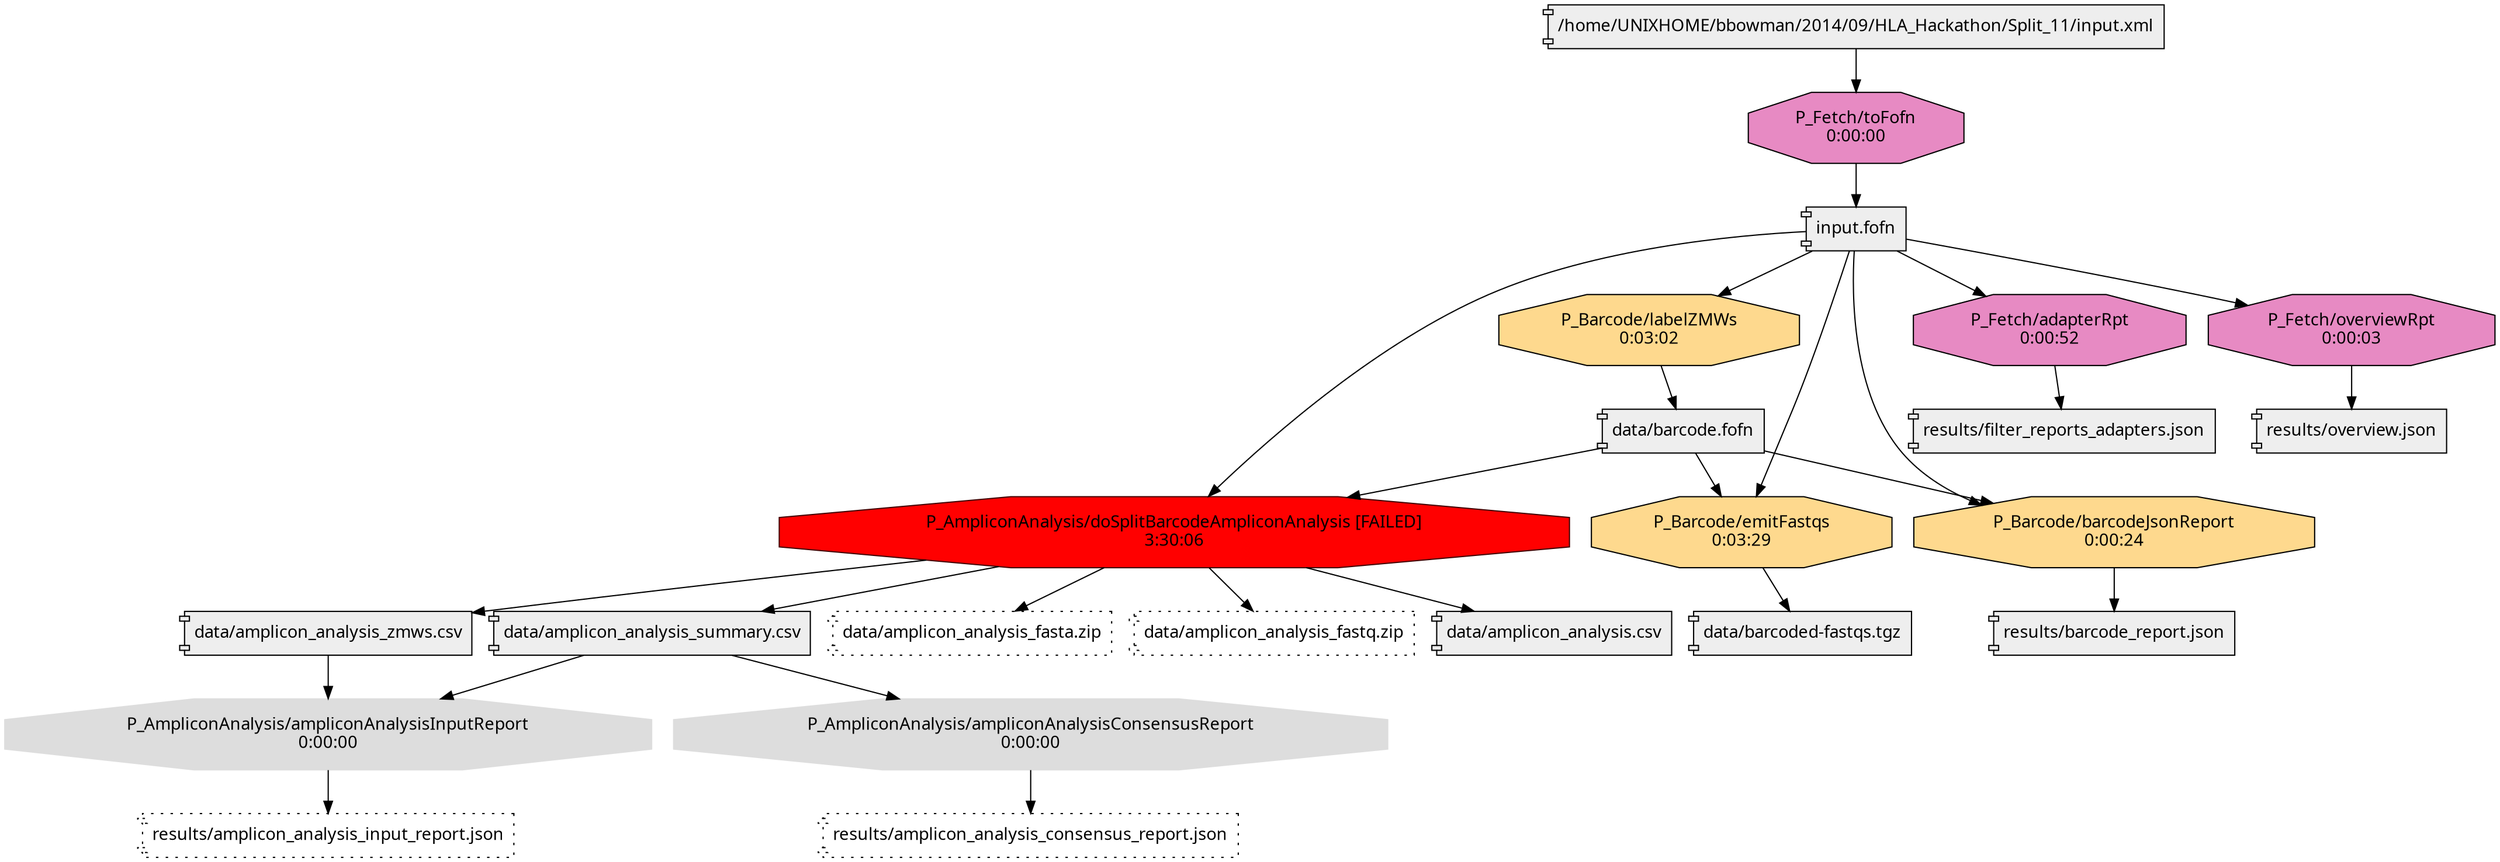 digraph "workflow://Anonymous/Workflow#summary" {
"task://Anonymous/P_AmpliconAnalysis/doSplitBarcodeAmpliconAnalysis" [shape=octagon, label="P_AmpliconAnalysis/doSplitBarcodeAmpliconAnalysis [FAILED]\n3:30:06", color="#440000", fillcolor="#FF0000", style=filled, fontname="Times New Roman"];

"file://Anonymous/data/amplicon_analysis.csv" [shape=component, label="data/amplicon_analysis.csv", fillcolor="#EEEEEE", style=filled, fontname="Times New Roman"];

"task://Anonymous/P_Barcode/emitFastqs" [shape=octagon, label="P_Barcode/emitFastqs\n0:03:29", color="#000000", fillcolor="#FED98E", style=filled, fontname="Times New Roman"];

"file://Anonymous/data/amplicon_analysis_summary.csv" [shape=component, label="data/amplicon_analysis_summary.csv", fillcolor="#EEEEEE", style=filled, fontname="Times New Roman"];

"task://Anonymous/P_Barcode/labelZMWs" [shape=octagon, label="P_Barcode/labelZMWs\n0:03:02", color="#000000", fillcolor="#FED98E", style=filled, fontname="Times New Roman"];

"task://Anonymous/P_Barcode/barcodeJsonReport" [shape=octagon, label="P_Barcode/barcodeJsonReport\n0:00:24", color="#000000", fillcolor="#FED98E", style=filled, fontname="Times New Roman"];

"task://Anonymous/P_AmpliconAnalysis/ampliconAnalysisInputReport" [shape=octagon, label="P_AmpliconAnalysis/ampliconAnalysisInputReport\n0:00:00", color="#DDDDDD", fillcolor="#DDDDDD", style=filled, fontname="Times New Roman"];

"file://Anonymous/results/amplicon_analysis_consensus_report.json" [shape=component, label="results/amplicon_analysis_consensus_report.json", fillcolor="#EEEEEE", style=dotted, fontname="Times New Roman"];

"file://Anonymous/results/overview.json" [shape=component, label="results/overview.json", fillcolor="#EEEEEE", style=filled, fontname="Times New Roman"];

"file://Anonymous/data/amplicon_analysis_fasta.zip" [shape=component, label="data/amplicon_analysis_fasta.zip", fillcolor="#EEEEEE", style=dotted, fontname="Times New Roman"];

"task://Anonymous/P_AmpliconAnalysis/ampliconAnalysisConsensusReport" [shape=octagon, label="P_AmpliconAnalysis/ampliconAnalysisConsensusReport\n0:00:00", color="#DDDDDD", fillcolor="#DDDDDD", style=filled, fontname="Times New Roman"];

"file://Anonymous/input.fofn" [shape=component, label="input.fofn", fillcolor="#EEEEEE", style=filled, fontname="Times New Roman"];

"file://Anonymous/results/barcode_report.json" [shape=component, label="results/barcode_report.json", fillcolor="#EEEEEE", style=filled, fontname="Times New Roman"];

"file://Anonymous/results/amplicon_analysis_input_report.json" [shape=component, label="results/amplicon_analysis_input_report.json", fillcolor="#EEEEEE", style=dotted, fontname="Times New Roman"];

"task://Anonymous/P_Fetch/adapterRpt" [shape=octagon, label="P_Fetch/adapterRpt\n0:00:52", color="#000000", fillcolor="#E78AC3", style=filled, fontname="Times New Roman"];

"file://Anonymous/data/barcoded-fastqs.tgz" [shape=component, label="data/barcoded-fastqs.tgz", fillcolor="#EEEEEE", style=filled, fontname="Times New Roman"];

"file://Anonymous/data/amplicon_analysis_fastq.zip" [shape=component, label="data/amplicon_analysis_fastq.zip", fillcolor="#EEEEEE", style=dotted, fontname="Times New Roman"];

"file://Anonymous/results/filter_reports_adapters.json" [shape=component, label="results/filter_reports_adapters.json", fillcolor="#EEEEEE", style=filled, fontname="Times New Roman"];

"task://Anonymous/P_Fetch/toFofn" [shape=octagon, label="P_Fetch/toFofn\n0:00:00", color="#000000", fillcolor="#E78AC3", style=filled, fontname="Times New Roman"];

"task://Anonymous/P_Fetch/overviewRpt" [shape=octagon, label="P_Fetch/overviewRpt\n0:00:03", color="#000000", fillcolor="#E78AC3", style=filled, fontname="Times New Roman"];

"file://Anonymous/data/amplicon_analysis_zmws.csv" [shape=component, label="data/amplicon_analysis_zmws.csv", fillcolor="#EEEEEE", style=filled, fontname="Times New Roman"];

"file://Anonymous//home/UNIXHOME/bbowman/2014/09/HLA_Hackathon/Split_11/input.xml" [shape=component, label="/home/UNIXHOME/bbowman/2014/09/HLA_Hackathon/Split_11/input.xml", fillcolor="#EEEEEE", style=filled, fontname="Times New Roman"];

"file://Anonymous/data/barcode.fofn" [shape=component, label="data/barcode.fofn", fillcolor="#EEEEEE", style=filled, fontname="Times New Roman"];
"task://Anonymous/P_AmpliconAnalysis/doSplitBarcodeAmpliconAnalysis" -> "file://Anonymous/data/amplicon_analysis_fasta.zip";
"task://Anonymous/P_AmpliconAnalysis/doSplitBarcodeAmpliconAnalysis" -> "file://Anonymous/data/amplicon_analysis_summary.csv";
"task://Anonymous/P_AmpliconAnalysis/ampliconAnalysisConsensusReport" -> "file://Anonymous/results/amplicon_analysis_consensus_report.json";
"file://Anonymous/input.fofn" -> "task://Anonymous/P_AmpliconAnalysis/doSplitBarcodeAmpliconAnalysis";
"task://Anonymous/P_AmpliconAnalysis/ampliconAnalysisInputReport" -> "file://Anonymous/results/amplicon_analysis_input_report.json";
"file://Anonymous/input.fofn" -> "task://Anonymous/P_Barcode/barcodeJsonReport";
"file://Anonymous/data/barcode.fofn" -> "task://Anonymous/P_Barcode/barcodeJsonReport";
"task://Anonymous/P_Barcode/barcodeJsonReport" -> "file://Anonymous/results/barcode_report.json";
"task://Anonymous/P_AmpliconAnalysis/doSplitBarcodeAmpliconAnalysis" -> "file://Anonymous/data/amplicon_analysis.csv";
"file://Anonymous/data/amplicon_analysis_zmws.csv" -> "task://Anonymous/P_AmpliconAnalysis/ampliconAnalysisInputReport";
"task://Anonymous/P_AmpliconAnalysis/doSplitBarcodeAmpliconAnalysis" -> "file://Anonymous/data/amplicon_analysis_fastq.zip";
"file://Anonymous/input.fofn" -> "task://Anonymous/P_Barcode/labelZMWs";
"file://Anonymous/input.fofn" -> "task://Anonymous/P_Fetch/adapterRpt";
"task://Anonymous/P_Barcode/emitFastqs" -> "file://Anonymous/data/barcoded-fastqs.tgz";
"file://Anonymous/data/barcode.fofn" -> "task://Anonymous/P_AmpliconAnalysis/doSplitBarcodeAmpliconAnalysis";
"file://Anonymous/input.fofn" -> "task://Anonymous/P_Barcode/emitFastqs";
"task://Anonymous/P_Fetch/adapterRpt" -> "file://Anonymous/results/filter_reports_adapters.json";
"file://Anonymous/data/barcode.fofn" -> "task://Anonymous/P_Barcode/emitFastqs";
"task://Anonymous/P_AmpliconAnalysis/doSplitBarcodeAmpliconAnalysis" -> "file://Anonymous/data/amplicon_analysis_zmws.csv";
"file://Anonymous/data/amplicon_analysis_summary.csv" -> "task://Anonymous/P_AmpliconAnalysis/ampliconAnalysisConsensusReport";
"file://Anonymous/input.fofn" -> "task://Anonymous/P_Fetch/overviewRpt";
"task://Anonymous/P_Barcode/labelZMWs" -> "file://Anonymous/data/barcode.fofn";
"file://Anonymous//home/UNIXHOME/bbowman/2014/09/HLA_Hackathon/Split_11/input.xml" -> "task://Anonymous/P_Fetch/toFofn";
"task://Anonymous/P_Fetch/overviewRpt" -> "file://Anonymous/results/overview.json";
"task://Anonymous/P_Fetch/toFofn" -> "file://Anonymous/input.fofn";
"file://Anonymous/data/amplicon_analysis_summary.csv" -> "task://Anonymous/P_AmpliconAnalysis/ampliconAnalysisInputReport";
}